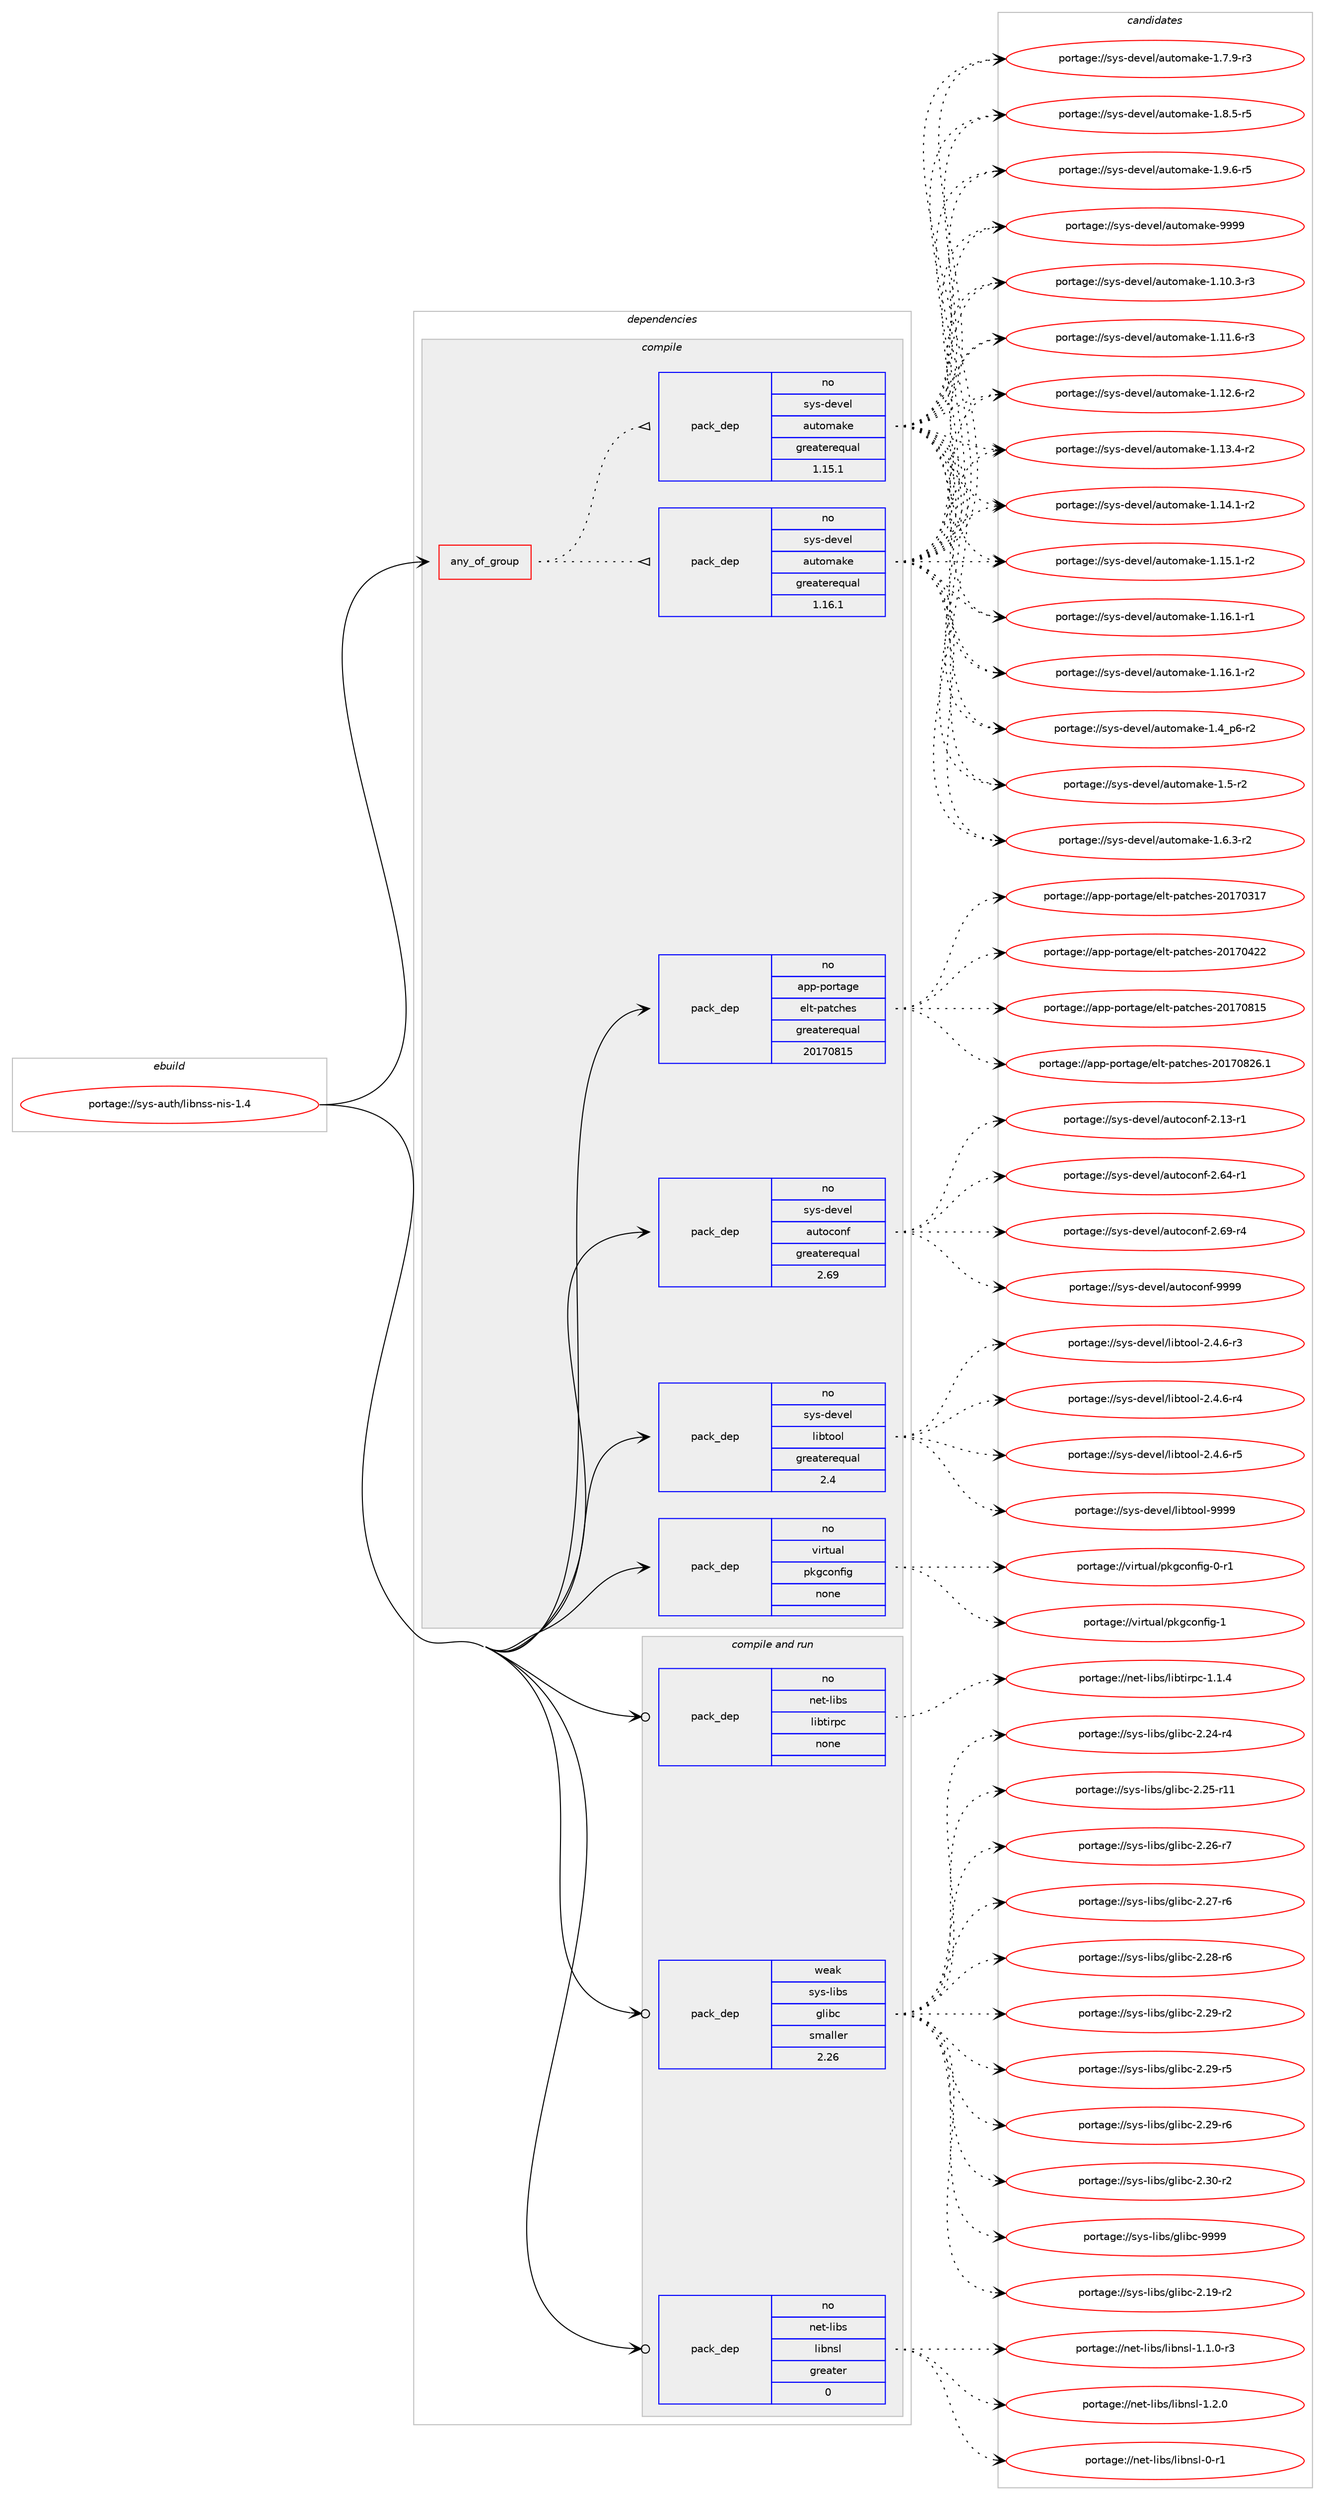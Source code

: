 digraph prolog {

# *************
# Graph options
# *************

newrank=true;
concentrate=true;
compound=true;
graph [rankdir=LR,fontname=Helvetica,fontsize=10,ranksep=1.5];#, ranksep=2.5, nodesep=0.2];
edge  [arrowhead=vee];
node  [fontname=Helvetica,fontsize=10];

# **********
# The ebuild
# **********

subgraph cluster_leftcol {
color=gray;
rank=same;
label=<<i>ebuild</i>>;
id [label="portage://sys-auth/libnss-nis-1.4", color=red, width=4, href="../sys-auth/libnss-nis-1.4.svg"];
}

# ****************
# The dependencies
# ****************

subgraph cluster_midcol {
color=gray;
label=<<i>dependencies</i>>;
subgraph cluster_compile {
fillcolor="#eeeeee";
style=filled;
label=<<i>compile</i>>;
subgraph any6680 {
dependency413166 [label=<<TABLE BORDER="0" CELLBORDER="1" CELLSPACING="0" CELLPADDING="4"><TR><TD CELLPADDING="10">any_of_group</TD></TR></TABLE>>, shape=none, color=red];subgraph pack305753 {
dependency413167 [label=<<TABLE BORDER="0" CELLBORDER="1" CELLSPACING="0" CELLPADDING="4" WIDTH="220"><TR><TD ROWSPAN="6" CELLPADDING="30">pack_dep</TD></TR><TR><TD WIDTH="110">no</TD></TR><TR><TD>sys-devel</TD></TR><TR><TD>automake</TD></TR><TR><TD>greaterequal</TD></TR><TR><TD>1.16.1</TD></TR></TABLE>>, shape=none, color=blue];
}
dependency413166:e -> dependency413167:w [weight=20,style="dotted",arrowhead="oinv"];
subgraph pack305754 {
dependency413168 [label=<<TABLE BORDER="0" CELLBORDER="1" CELLSPACING="0" CELLPADDING="4" WIDTH="220"><TR><TD ROWSPAN="6" CELLPADDING="30">pack_dep</TD></TR><TR><TD WIDTH="110">no</TD></TR><TR><TD>sys-devel</TD></TR><TR><TD>automake</TD></TR><TR><TD>greaterequal</TD></TR><TR><TD>1.15.1</TD></TR></TABLE>>, shape=none, color=blue];
}
dependency413166:e -> dependency413168:w [weight=20,style="dotted",arrowhead="oinv"];
}
id:e -> dependency413166:w [weight=20,style="solid",arrowhead="vee"];
subgraph pack305755 {
dependency413169 [label=<<TABLE BORDER="0" CELLBORDER="1" CELLSPACING="0" CELLPADDING="4" WIDTH="220"><TR><TD ROWSPAN="6" CELLPADDING="30">pack_dep</TD></TR><TR><TD WIDTH="110">no</TD></TR><TR><TD>app-portage</TD></TR><TR><TD>elt-patches</TD></TR><TR><TD>greaterequal</TD></TR><TR><TD>20170815</TD></TR></TABLE>>, shape=none, color=blue];
}
id:e -> dependency413169:w [weight=20,style="solid",arrowhead="vee"];
subgraph pack305756 {
dependency413170 [label=<<TABLE BORDER="0" CELLBORDER="1" CELLSPACING="0" CELLPADDING="4" WIDTH="220"><TR><TD ROWSPAN="6" CELLPADDING="30">pack_dep</TD></TR><TR><TD WIDTH="110">no</TD></TR><TR><TD>sys-devel</TD></TR><TR><TD>autoconf</TD></TR><TR><TD>greaterequal</TD></TR><TR><TD>2.69</TD></TR></TABLE>>, shape=none, color=blue];
}
id:e -> dependency413170:w [weight=20,style="solid",arrowhead="vee"];
subgraph pack305757 {
dependency413171 [label=<<TABLE BORDER="0" CELLBORDER="1" CELLSPACING="0" CELLPADDING="4" WIDTH="220"><TR><TD ROWSPAN="6" CELLPADDING="30">pack_dep</TD></TR><TR><TD WIDTH="110">no</TD></TR><TR><TD>sys-devel</TD></TR><TR><TD>libtool</TD></TR><TR><TD>greaterequal</TD></TR><TR><TD>2.4</TD></TR></TABLE>>, shape=none, color=blue];
}
id:e -> dependency413171:w [weight=20,style="solid",arrowhead="vee"];
subgraph pack305758 {
dependency413172 [label=<<TABLE BORDER="0" CELLBORDER="1" CELLSPACING="0" CELLPADDING="4" WIDTH="220"><TR><TD ROWSPAN="6" CELLPADDING="30">pack_dep</TD></TR><TR><TD WIDTH="110">no</TD></TR><TR><TD>virtual</TD></TR><TR><TD>pkgconfig</TD></TR><TR><TD>none</TD></TR><TR><TD></TD></TR></TABLE>>, shape=none, color=blue];
}
id:e -> dependency413172:w [weight=20,style="solid",arrowhead="vee"];
}
subgraph cluster_compileandrun {
fillcolor="#eeeeee";
style=filled;
label=<<i>compile and run</i>>;
subgraph pack305759 {
dependency413173 [label=<<TABLE BORDER="0" CELLBORDER="1" CELLSPACING="0" CELLPADDING="4" WIDTH="220"><TR><TD ROWSPAN="6" CELLPADDING="30">pack_dep</TD></TR><TR><TD WIDTH="110">no</TD></TR><TR><TD>net-libs</TD></TR><TR><TD>libnsl</TD></TR><TR><TD>greater</TD></TR><TR><TD>0</TD></TR></TABLE>>, shape=none, color=blue];
}
id:e -> dependency413173:w [weight=20,style="solid",arrowhead="odotvee"];
subgraph pack305760 {
dependency413174 [label=<<TABLE BORDER="0" CELLBORDER="1" CELLSPACING="0" CELLPADDING="4" WIDTH="220"><TR><TD ROWSPAN="6" CELLPADDING="30">pack_dep</TD></TR><TR><TD WIDTH="110">no</TD></TR><TR><TD>net-libs</TD></TR><TR><TD>libtirpc</TD></TR><TR><TD>none</TD></TR><TR><TD></TD></TR></TABLE>>, shape=none, color=blue];
}
id:e -> dependency413174:w [weight=20,style="solid",arrowhead="odotvee"];
subgraph pack305761 {
dependency413175 [label=<<TABLE BORDER="0" CELLBORDER="1" CELLSPACING="0" CELLPADDING="4" WIDTH="220"><TR><TD ROWSPAN="6" CELLPADDING="30">pack_dep</TD></TR><TR><TD WIDTH="110">weak</TD></TR><TR><TD>sys-libs</TD></TR><TR><TD>glibc</TD></TR><TR><TD>smaller</TD></TR><TR><TD>2.26</TD></TR></TABLE>>, shape=none, color=blue];
}
id:e -> dependency413175:w [weight=20,style="solid",arrowhead="odotvee"];
}
subgraph cluster_run {
fillcolor="#eeeeee";
style=filled;
label=<<i>run</i>>;
}
}

# **************
# The candidates
# **************

subgraph cluster_choices {
rank=same;
color=gray;
label=<<i>candidates</i>>;

subgraph choice305753 {
color=black;
nodesep=1;
choiceportage11512111545100101118101108479711711611110997107101454946494846514511451 [label="portage://sys-devel/automake-1.10.3-r3", color=red, width=4,href="../sys-devel/automake-1.10.3-r3.svg"];
choiceportage11512111545100101118101108479711711611110997107101454946494946544511451 [label="portage://sys-devel/automake-1.11.6-r3", color=red, width=4,href="../sys-devel/automake-1.11.6-r3.svg"];
choiceportage11512111545100101118101108479711711611110997107101454946495046544511450 [label="portage://sys-devel/automake-1.12.6-r2", color=red, width=4,href="../sys-devel/automake-1.12.6-r2.svg"];
choiceportage11512111545100101118101108479711711611110997107101454946495146524511450 [label="portage://sys-devel/automake-1.13.4-r2", color=red, width=4,href="../sys-devel/automake-1.13.4-r2.svg"];
choiceportage11512111545100101118101108479711711611110997107101454946495246494511450 [label="portage://sys-devel/automake-1.14.1-r2", color=red, width=4,href="../sys-devel/automake-1.14.1-r2.svg"];
choiceportage11512111545100101118101108479711711611110997107101454946495346494511450 [label="portage://sys-devel/automake-1.15.1-r2", color=red, width=4,href="../sys-devel/automake-1.15.1-r2.svg"];
choiceportage11512111545100101118101108479711711611110997107101454946495446494511449 [label="portage://sys-devel/automake-1.16.1-r1", color=red, width=4,href="../sys-devel/automake-1.16.1-r1.svg"];
choiceportage11512111545100101118101108479711711611110997107101454946495446494511450 [label="portage://sys-devel/automake-1.16.1-r2", color=red, width=4,href="../sys-devel/automake-1.16.1-r2.svg"];
choiceportage115121115451001011181011084797117116111109971071014549465295112544511450 [label="portage://sys-devel/automake-1.4_p6-r2", color=red, width=4,href="../sys-devel/automake-1.4_p6-r2.svg"];
choiceportage11512111545100101118101108479711711611110997107101454946534511450 [label="portage://sys-devel/automake-1.5-r2", color=red, width=4,href="../sys-devel/automake-1.5-r2.svg"];
choiceportage115121115451001011181011084797117116111109971071014549465446514511450 [label="portage://sys-devel/automake-1.6.3-r2", color=red, width=4,href="../sys-devel/automake-1.6.3-r2.svg"];
choiceportage115121115451001011181011084797117116111109971071014549465546574511451 [label="portage://sys-devel/automake-1.7.9-r3", color=red, width=4,href="../sys-devel/automake-1.7.9-r3.svg"];
choiceportage115121115451001011181011084797117116111109971071014549465646534511453 [label="portage://sys-devel/automake-1.8.5-r5", color=red, width=4,href="../sys-devel/automake-1.8.5-r5.svg"];
choiceportage115121115451001011181011084797117116111109971071014549465746544511453 [label="portage://sys-devel/automake-1.9.6-r5", color=red, width=4,href="../sys-devel/automake-1.9.6-r5.svg"];
choiceportage115121115451001011181011084797117116111109971071014557575757 [label="portage://sys-devel/automake-9999", color=red, width=4,href="../sys-devel/automake-9999.svg"];
dependency413167:e -> choiceportage11512111545100101118101108479711711611110997107101454946494846514511451:w [style=dotted,weight="100"];
dependency413167:e -> choiceportage11512111545100101118101108479711711611110997107101454946494946544511451:w [style=dotted,weight="100"];
dependency413167:e -> choiceportage11512111545100101118101108479711711611110997107101454946495046544511450:w [style=dotted,weight="100"];
dependency413167:e -> choiceportage11512111545100101118101108479711711611110997107101454946495146524511450:w [style=dotted,weight="100"];
dependency413167:e -> choiceportage11512111545100101118101108479711711611110997107101454946495246494511450:w [style=dotted,weight="100"];
dependency413167:e -> choiceportage11512111545100101118101108479711711611110997107101454946495346494511450:w [style=dotted,weight="100"];
dependency413167:e -> choiceportage11512111545100101118101108479711711611110997107101454946495446494511449:w [style=dotted,weight="100"];
dependency413167:e -> choiceportage11512111545100101118101108479711711611110997107101454946495446494511450:w [style=dotted,weight="100"];
dependency413167:e -> choiceportage115121115451001011181011084797117116111109971071014549465295112544511450:w [style=dotted,weight="100"];
dependency413167:e -> choiceportage11512111545100101118101108479711711611110997107101454946534511450:w [style=dotted,weight="100"];
dependency413167:e -> choiceportage115121115451001011181011084797117116111109971071014549465446514511450:w [style=dotted,weight="100"];
dependency413167:e -> choiceportage115121115451001011181011084797117116111109971071014549465546574511451:w [style=dotted,weight="100"];
dependency413167:e -> choiceportage115121115451001011181011084797117116111109971071014549465646534511453:w [style=dotted,weight="100"];
dependency413167:e -> choiceportage115121115451001011181011084797117116111109971071014549465746544511453:w [style=dotted,weight="100"];
dependency413167:e -> choiceportage115121115451001011181011084797117116111109971071014557575757:w [style=dotted,weight="100"];
}
subgraph choice305754 {
color=black;
nodesep=1;
choiceportage11512111545100101118101108479711711611110997107101454946494846514511451 [label="portage://sys-devel/automake-1.10.3-r3", color=red, width=4,href="../sys-devel/automake-1.10.3-r3.svg"];
choiceportage11512111545100101118101108479711711611110997107101454946494946544511451 [label="portage://sys-devel/automake-1.11.6-r3", color=red, width=4,href="../sys-devel/automake-1.11.6-r3.svg"];
choiceportage11512111545100101118101108479711711611110997107101454946495046544511450 [label="portage://sys-devel/automake-1.12.6-r2", color=red, width=4,href="../sys-devel/automake-1.12.6-r2.svg"];
choiceportage11512111545100101118101108479711711611110997107101454946495146524511450 [label="portage://sys-devel/automake-1.13.4-r2", color=red, width=4,href="../sys-devel/automake-1.13.4-r2.svg"];
choiceportage11512111545100101118101108479711711611110997107101454946495246494511450 [label="portage://sys-devel/automake-1.14.1-r2", color=red, width=4,href="../sys-devel/automake-1.14.1-r2.svg"];
choiceportage11512111545100101118101108479711711611110997107101454946495346494511450 [label="portage://sys-devel/automake-1.15.1-r2", color=red, width=4,href="../sys-devel/automake-1.15.1-r2.svg"];
choiceportage11512111545100101118101108479711711611110997107101454946495446494511449 [label="portage://sys-devel/automake-1.16.1-r1", color=red, width=4,href="../sys-devel/automake-1.16.1-r1.svg"];
choiceportage11512111545100101118101108479711711611110997107101454946495446494511450 [label="portage://sys-devel/automake-1.16.1-r2", color=red, width=4,href="../sys-devel/automake-1.16.1-r2.svg"];
choiceportage115121115451001011181011084797117116111109971071014549465295112544511450 [label="portage://sys-devel/automake-1.4_p6-r2", color=red, width=4,href="../sys-devel/automake-1.4_p6-r2.svg"];
choiceportage11512111545100101118101108479711711611110997107101454946534511450 [label="portage://sys-devel/automake-1.5-r2", color=red, width=4,href="../sys-devel/automake-1.5-r2.svg"];
choiceportage115121115451001011181011084797117116111109971071014549465446514511450 [label="portage://sys-devel/automake-1.6.3-r2", color=red, width=4,href="../sys-devel/automake-1.6.3-r2.svg"];
choiceportage115121115451001011181011084797117116111109971071014549465546574511451 [label="portage://sys-devel/automake-1.7.9-r3", color=red, width=4,href="../sys-devel/automake-1.7.9-r3.svg"];
choiceportage115121115451001011181011084797117116111109971071014549465646534511453 [label="portage://sys-devel/automake-1.8.5-r5", color=red, width=4,href="../sys-devel/automake-1.8.5-r5.svg"];
choiceportage115121115451001011181011084797117116111109971071014549465746544511453 [label="portage://sys-devel/automake-1.9.6-r5", color=red, width=4,href="../sys-devel/automake-1.9.6-r5.svg"];
choiceportage115121115451001011181011084797117116111109971071014557575757 [label="portage://sys-devel/automake-9999", color=red, width=4,href="../sys-devel/automake-9999.svg"];
dependency413168:e -> choiceportage11512111545100101118101108479711711611110997107101454946494846514511451:w [style=dotted,weight="100"];
dependency413168:e -> choiceportage11512111545100101118101108479711711611110997107101454946494946544511451:w [style=dotted,weight="100"];
dependency413168:e -> choiceportage11512111545100101118101108479711711611110997107101454946495046544511450:w [style=dotted,weight="100"];
dependency413168:e -> choiceportage11512111545100101118101108479711711611110997107101454946495146524511450:w [style=dotted,weight="100"];
dependency413168:e -> choiceportage11512111545100101118101108479711711611110997107101454946495246494511450:w [style=dotted,weight="100"];
dependency413168:e -> choiceportage11512111545100101118101108479711711611110997107101454946495346494511450:w [style=dotted,weight="100"];
dependency413168:e -> choiceportage11512111545100101118101108479711711611110997107101454946495446494511449:w [style=dotted,weight="100"];
dependency413168:e -> choiceportage11512111545100101118101108479711711611110997107101454946495446494511450:w [style=dotted,weight="100"];
dependency413168:e -> choiceportage115121115451001011181011084797117116111109971071014549465295112544511450:w [style=dotted,weight="100"];
dependency413168:e -> choiceportage11512111545100101118101108479711711611110997107101454946534511450:w [style=dotted,weight="100"];
dependency413168:e -> choiceportage115121115451001011181011084797117116111109971071014549465446514511450:w [style=dotted,weight="100"];
dependency413168:e -> choiceportage115121115451001011181011084797117116111109971071014549465546574511451:w [style=dotted,weight="100"];
dependency413168:e -> choiceportage115121115451001011181011084797117116111109971071014549465646534511453:w [style=dotted,weight="100"];
dependency413168:e -> choiceportage115121115451001011181011084797117116111109971071014549465746544511453:w [style=dotted,weight="100"];
dependency413168:e -> choiceportage115121115451001011181011084797117116111109971071014557575757:w [style=dotted,weight="100"];
}
subgraph choice305755 {
color=black;
nodesep=1;
choiceportage97112112451121111141169710310147101108116451129711699104101115455048495548514955 [label="portage://app-portage/elt-patches-20170317", color=red, width=4,href="../app-portage/elt-patches-20170317.svg"];
choiceportage97112112451121111141169710310147101108116451129711699104101115455048495548525050 [label="portage://app-portage/elt-patches-20170422", color=red, width=4,href="../app-portage/elt-patches-20170422.svg"];
choiceportage97112112451121111141169710310147101108116451129711699104101115455048495548564953 [label="portage://app-portage/elt-patches-20170815", color=red, width=4,href="../app-portage/elt-patches-20170815.svg"];
choiceportage971121124511211111411697103101471011081164511297116991041011154550484955485650544649 [label="portage://app-portage/elt-patches-20170826.1", color=red, width=4,href="../app-portage/elt-patches-20170826.1.svg"];
dependency413169:e -> choiceportage97112112451121111141169710310147101108116451129711699104101115455048495548514955:w [style=dotted,weight="100"];
dependency413169:e -> choiceportage97112112451121111141169710310147101108116451129711699104101115455048495548525050:w [style=dotted,weight="100"];
dependency413169:e -> choiceportage97112112451121111141169710310147101108116451129711699104101115455048495548564953:w [style=dotted,weight="100"];
dependency413169:e -> choiceportage971121124511211111411697103101471011081164511297116991041011154550484955485650544649:w [style=dotted,weight="100"];
}
subgraph choice305756 {
color=black;
nodesep=1;
choiceportage1151211154510010111810110847971171161119911111010245504649514511449 [label="portage://sys-devel/autoconf-2.13-r1", color=red, width=4,href="../sys-devel/autoconf-2.13-r1.svg"];
choiceportage1151211154510010111810110847971171161119911111010245504654524511449 [label="portage://sys-devel/autoconf-2.64-r1", color=red, width=4,href="../sys-devel/autoconf-2.64-r1.svg"];
choiceportage1151211154510010111810110847971171161119911111010245504654574511452 [label="portage://sys-devel/autoconf-2.69-r4", color=red, width=4,href="../sys-devel/autoconf-2.69-r4.svg"];
choiceportage115121115451001011181011084797117116111991111101024557575757 [label="portage://sys-devel/autoconf-9999", color=red, width=4,href="../sys-devel/autoconf-9999.svg"];
dependency413170:e -> choiceportage1151211154510010111810110847971171161119911111010245504649514511449:w [style=dotted,weight="100"];
dependency413170:e -> choiceportage1151211154510010111810110847971171161119911111010245504654524511449:w [style=dotted,weight="100"];
dependency413170:e -> choiceportage1151211154510010111810110847971171161119911111010245504654574511452:w [style=dotted,weight="100"];
dependency413170:e -> choiceportage115121115451001011181011084797117116111991111101024557575757:w [style=dotted,weight="100"];
}
subgraph choice305757 {
color=black;
nodesep=1;
choiceportage1151211154510010111810110847108105981161111111084550465246544511451 [label="portage://sys-devel/libtool-2.4.6-r3", color=red, width=4,href="../sys-devel/libtool-2.4.6-r3.svg"];
choiceportage1151211154510010111810110847108105981161111111084550465246544511452 [label="portage://sys-devel/libtool-2.4.6-r4", color=red, width=4,href="../sys-devel/libtool-2.4.6-r4.svg"];
choiceportage1151211154510010111810110847108105981161111111084550465246544511453 [label="portage://sys-devel/libtool-2.4.6-r5", color=red, width=4,href="../sys-devel/libtool-2.4.6-r5.svg"];
choiceportage1151211154510010111810110847108105981161111111084557575757 [label="portage://sys-devel/libtool-9999", color=red, width=4,href="../sys-devel/libtool-9999.svg"];
dependency413171:e -> choiceportage1151211154510010111810110847108105981161111111084550465246544511451:w [style=dotted,weight="100"];
dependency413171:e -> choiceportage1151211154510010111810110847108105981161111111084550465246544511452:w [style=dotted,weight="100"];
dependency413171:e -> choiceportage1151211154510010111810110847108105981161111111084550465246544511453:w [style=dotted,weight="100"];
dependency413171:e -> choiceportage1151211154510010111810110847108105981161111111084557575757:w [style=dotted,weight="100"];
}
subgraph choice305758 {
color=black;
nodesep=1;
choiceportage11810511411611797108471121071039911111010210510345484511449 [label="portage://virtual/pkgconfig-0-r1", color=red, width=4,href="../virtual/pkgconfig-0-r1.svg"];
choiceportage1181051141161179710847112107103991111101021051034549 [label="portage://virtual/pkgconfig-1", color=red, width=4,href="../virtual/pkgconfig-1.svg"];
dependency413172:e -> choiceportage11810511411611797108471121071039911111010210510345484511449:w [style=dotted,weight="100"];
dependency413172:e -> choiceportage1181051141161179710847112107103991111101021051034549:w [style=dotted,weight="100"];
}
subgraph choice305759 {
color=black;
nodesep=1;
choiceportage1101011164510810598115471081059811011510845484511449 [label="portage://net-libs/libnsl-0-r1", color=red, width=4,href="../net-libs/libnsl-0-r1.svg"];
choiceportage110101116451081059811547108105981101151084549464946484511451 [label="portage://net-libs/libnsl-1.1.0-r3", color=red, width=4,href="../net-libs/libnsl-1.1.0-r3.svg"];
choiceportage11010111645108105981154710810598110115108454946504648 [label="portage://net-libs/libnsl-1.2.0", color=red, width=4,href="../net-libs/libnsl-1.2.0.svg"];
dependency413173:e -> choiceportage1101011164510810598115471081059811011510845484511449:w [style=dotted,weight="100"];
dependency413173:e -> choiceportage110101116451081059811547108105981101151084549464946484511451:w [style=dotted,weight="100"];
dependency413173:e -> choiceportage11010111645108105981154710810598110115108454946504648:w [style=dotted,weight="100"];
}
subgraph choice305760 {
color=black;
nodesep=1;
choiceportage1101011164510810598115471081059811610511411299454946494652 [label="portage://net-libs/libtirpc-1.1.4", color=red, width=4,href="../net-libs/libtirpc-1.1.4.svg"];
dependency413174:e -> choiceportage1101011164510810598115471081059811610511411299454946494652:w [style=dotted,weight="100"];
}
subgraph choice305761 {
color=black;
nodesep=1;
choiceportage115121115451081059811547103108105989945504649574511450 [label="portage://sys-libs/glibc-2.19-r2", color=red, width=4,href="../sys-libs/glibc-2.19-r2.svg"];
choiceportage115121115451081059811547103108105989945504650524511452 [label="portage://sys-libs/glibc-2.24-r4", color=red, width=4,href="../sys-libs/glibc-2.24-r4.svg"];
choiceportage11512111545108105981154710310810598994550465053451144949 [label="portage://sys-libs/glibc-2.25-r11", color=red, width=4,href="../sys-libs/glibc-2.25-r11.svg"];
choiceportage115121115451081059811547103108105989945504650544511455 [label="portage://sys-libs/glibc-2.26-r7", color=red, width=4,href="../sys-libs/glibc-2.26-r7.svg"];
choiceportage115121115451081059811547103108105989945504650554511454 [label="portage://sys-libs/glibc-2.27-r6", color=red, width=4,href="../sys-libs/glibc-2.27-r6.svg"];
choiceportage115121115451081059811547103108105989945504650564511454 [label="portage://sys-libs/glibc-2.28-r6", color=red, width=4,href="../sys-libs/glibc-2.28-r6.svg"];
choiceportage115121115451081059811547103108105989945504650574511450 [label="portage://sys-libs/glibc-2.29-r2", color=red, width=4,href="../sys-libs/glibc-2.29-r2.svg"];
choiceportage115121115451081059811547103108105989945504650574511453 [label="portage://sys-libs/glibc-2.29-r5", color=red, width=4,href="../sys-libs/glibc-2.29-r5.svg"];
choiceportage115121115451081059811547103108105989945504650574511454 [label="portage://sys-libs/glibc-2.29-r6", color=red, width=4,href="../sys-libs/glibc-2.29-r6.svg"];
choiceportage115121115451081059811547103108105989945504651484511450 [label="portage://sys-libs/glibc-2.30-r2", color=red, width=4,href="../sys-libs/glibc-2.30-r2.svg"];
choiceportage11512111545108105981154710310810598994557575757 [label="portage://sys-libs/glibc-9999", color=red, width=4,href="../sys-libs/glibc-9999.svg"];
dependency413175:e -> choiceportage115121115451081059811547103108105989945504649574511450:w [style=dotted,weight="100"];
dependency413175:e -> choiceportage115121115451081059811547103108105989945504650524511452:w [style=dotted,weight="100"];
dependency413175:e -> choiceportage11512111545108105981154710310810598994550465053451144949:w [style=dotted,weight="100"];
dependency413175:e -> choiceportage115121115451081059811547103108105989945504650544511455:w [style=dotted,weight="100"];
dependency413175:e -> choiceportage115121115451081059811547103108105989945504650554511454:w [style=dotted,weight="100"];
dependency413175:e -> choiceportage115121115451081059811547103108105989945504650564511454:w [style=dotted,weight="100"];
dependency413175:e -> choiceportage115121115451081059811547103108105989945504650574511450:w [style=dotted,weight="100"];
dependency413175:e -> choiceportage115121115451081059811547103108105989945504650574511453:w [style=dotted,weight="100"];
dependency413175:e -> choiceportage115121115451081059811547103108105989945504650574511454:w [style=dotted,weight="100"];
dependency413175:e -> choiceportage115121115451081059811547103108105989945504651484511450:w [style=dotted,weight="100"];
dependency413175:e -> choiceportage11512111545108105981154710310810598994557575757:w [style=dotted,weight="100"];
}
}

}
